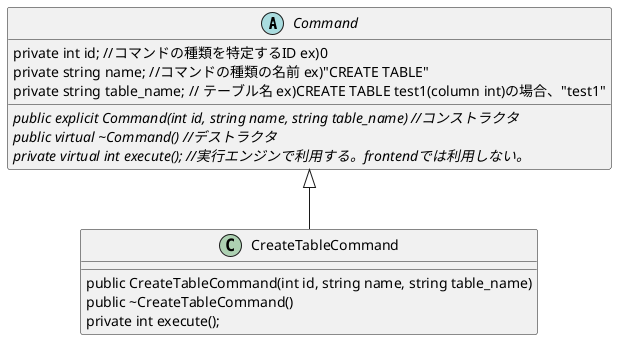 @startuml

Command <|-- CreateTableCommand

abstract class Command{
	{field} private int id; //コマンドの種類を特定するID ex)0
	{field} private string name; //コマンドの種類の名前 ex)"CREATE TABLE"
	{field} private string table_name; // テーブル名 ex)CREATE TABLE test1(column int)の場合、"test1"

	{abstract} public explicit Command(int id, string name, string table_name) //コンストラクタ
	{abstract} public virtual ~Command() //デストラクタ
    {abstract} private virtual int execute(); //実行エンジンで利用する。frontendでは利用しない。
}

class CreateTableCommand{
	public CreateTableCommand(int id, string name, string table_name)
	public ~CreateTableCommand()
    private int execute();
}

@enduml
